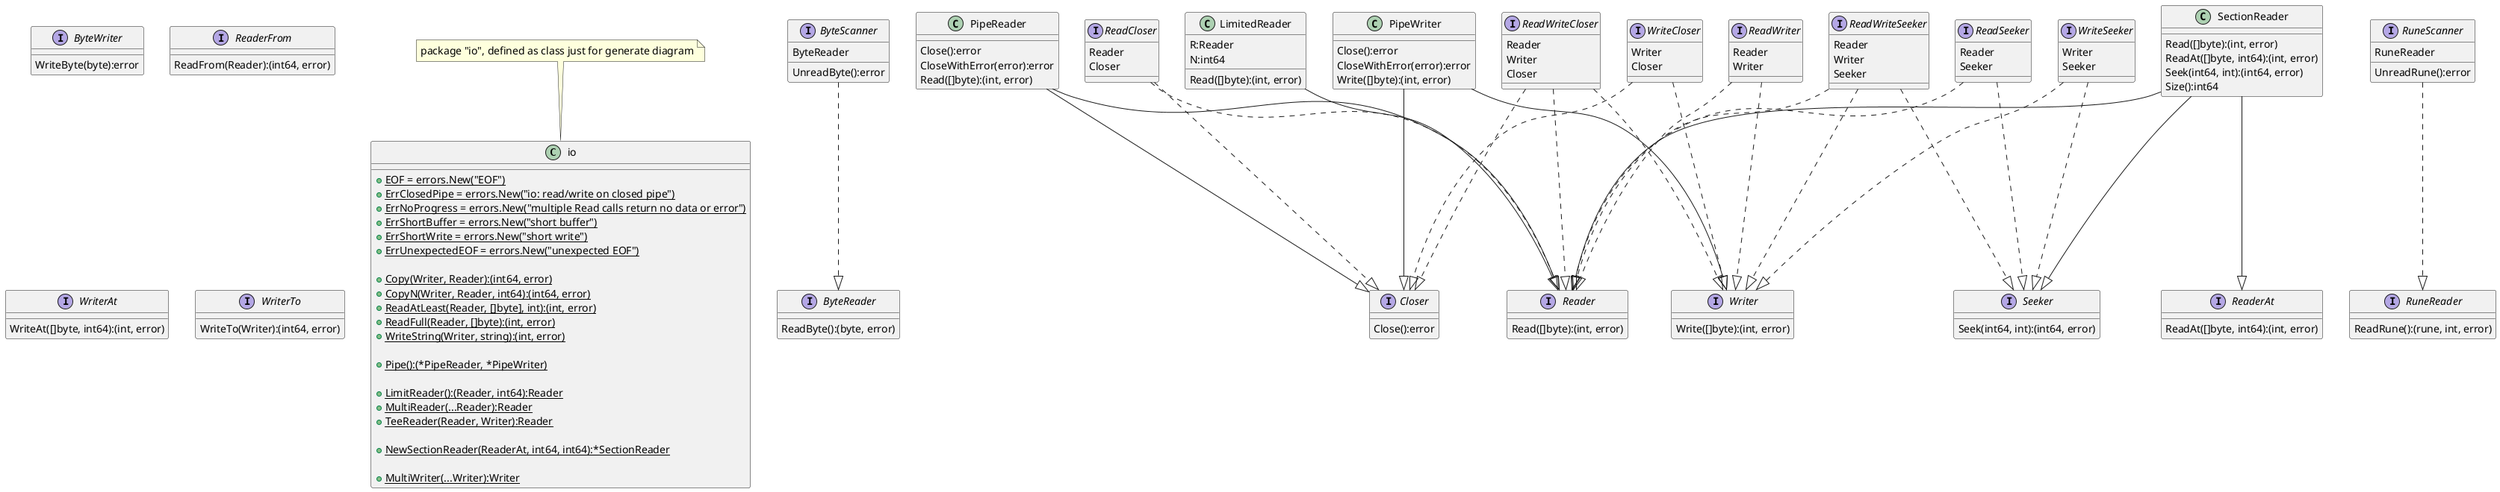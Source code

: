 @startuml
skinparam {
	defaultFontName Tohama
	defaultFontSize 14
}

class io {
	+{static} EOF = errors.New("EOF")
	+{static} ErrClosedPipe = errors.New("io: read/write on closed pipe")
	+{static} ErrNoProgress = errors.New("multiple Read calls return no data or error")
	+{static} ErrShortBuffer = errors.New("short buffer")
	+{static} ErrShortWrite = errors.New("short write")
	+{static} ErrUnexpectedEOF = errors.New("unexpected EOF")

	+{static} Copy(Writer, Reader):(int64, error)
	+{static} CopyN(Writer, Reader, int64):(int64, error)
	+{static} ReadAtLeast(Reader, []byte], int):(int, error)
	+{static} ReadFull(Reader, []byte):(int, error)
	+{static} WriteString(Writer, string):(int, error)

	+{static} Pipe():(*PipeReader, *PipeWriter)

	+{static} LimitReader():(Reader, int64):Reader
	+{static} MultiReader(...Reader):Reader
	+{static} TeeReader(Reader, Writer):Reader

	+{static} NewSectionReader(ReaderAt, int64, int64):*SectionReader

	+{static} MultiWriter(...Writer):Writer
}

interface ByteReader {
	ReadByte():(byte, error)
}

interface ByteScanner {
	ByteReader
	UnreadByte():error
}

interface ByteWriter {
	WriteByte(byte):error
}

interface Closer {
	Close():error
}

class LimitedReader {
	R:Reader
	N:int64
	Read([]byte):(int, error)
}

class PipeReader {
	Close():error
	CloseWithError(error):error
	Read([]byte):(int, error)
}

class PipeWriter {
	Close():error
	CloseWithError(error):error
	Write([]byte):(int, error)
}

interface ReadCloser {
	Reader
	Closer
}

interface ReadSeeker {
	Reader
	Seeker
}

interface ReadWriteCloser {
	Reader
	Writer
	Closer
}

interface ReadWriteSeeker {
	Reader
	Writer
	Seeker
}

interface ReadWriter {
	Reader
	Writer
}

interface Reader {
	Read([]byte):(int, error)
}

interface ReaderAt {
	ReadAt([]byte, int64):(int, error)
}

interface ReaderFrom {
	ReadFrom(Reader):(int64, error)
}

interface RuneReader {
	ReadRune():(rune, int, error)
}

interface RuneScanner {
	RuneReader
	UnreadRune():error
}

class SectionReader {
	Read([]byte):(int, error)
	ReadAt([]byte, int64):(int, error)
	Seek(int64, int):(int64, error)
	Size():int64
}

interface Seeker {
	Seek(int64, int):(int64, error)
}

interface WriteCloser {
	Writer
	Closer
}

interface WriteSeeker {
	Writer
	Seeker
}

interface Writer {
	Write([]byte):(int, error)
}

interface WriterAt {
	WriteAt([]byte, int64):(int, error)
}

interface WriterTo {
	WriteTo(Writer):(int64, error)
}

ByteScanner ..|> ByteReader
LimitedReader --|> Reader
PipeReader  --|> Reader
PipeReader --|> Closer
PipeWriter --|> Writer
PipeWriter --|> Closer
ReadCloser ..|> Reader
ReadCloser ..|> Closer
ReadSeeker ..|> Reader
ReadSeeker ..|> Seeker
ReadWriteCloser ..|> Reader
ReadWriteCloser ..|> Writer
ReadWriteCloser ..|> Closer
ReadWriteSeeker ..|> Reader
ReadWriteSeeker ..|> Writer
ReadWriteSeeker ..|> Seeker
ReadWriter ..|> Reader
ReadWriter ..|> Writer
RuneScanner ..|> RuneReader
SectionReader --|> Reader
SectionReader --|> ReaderAt
SectionReader --|> Seeker
WriteCloser ..|> Writer
WriteCloser ..|> Closer
WriteSeeker ..|> Writer
WriteSeeker ..|> Seeker

note top of io: package "io", defined as class just for generate diagram

@enduml
